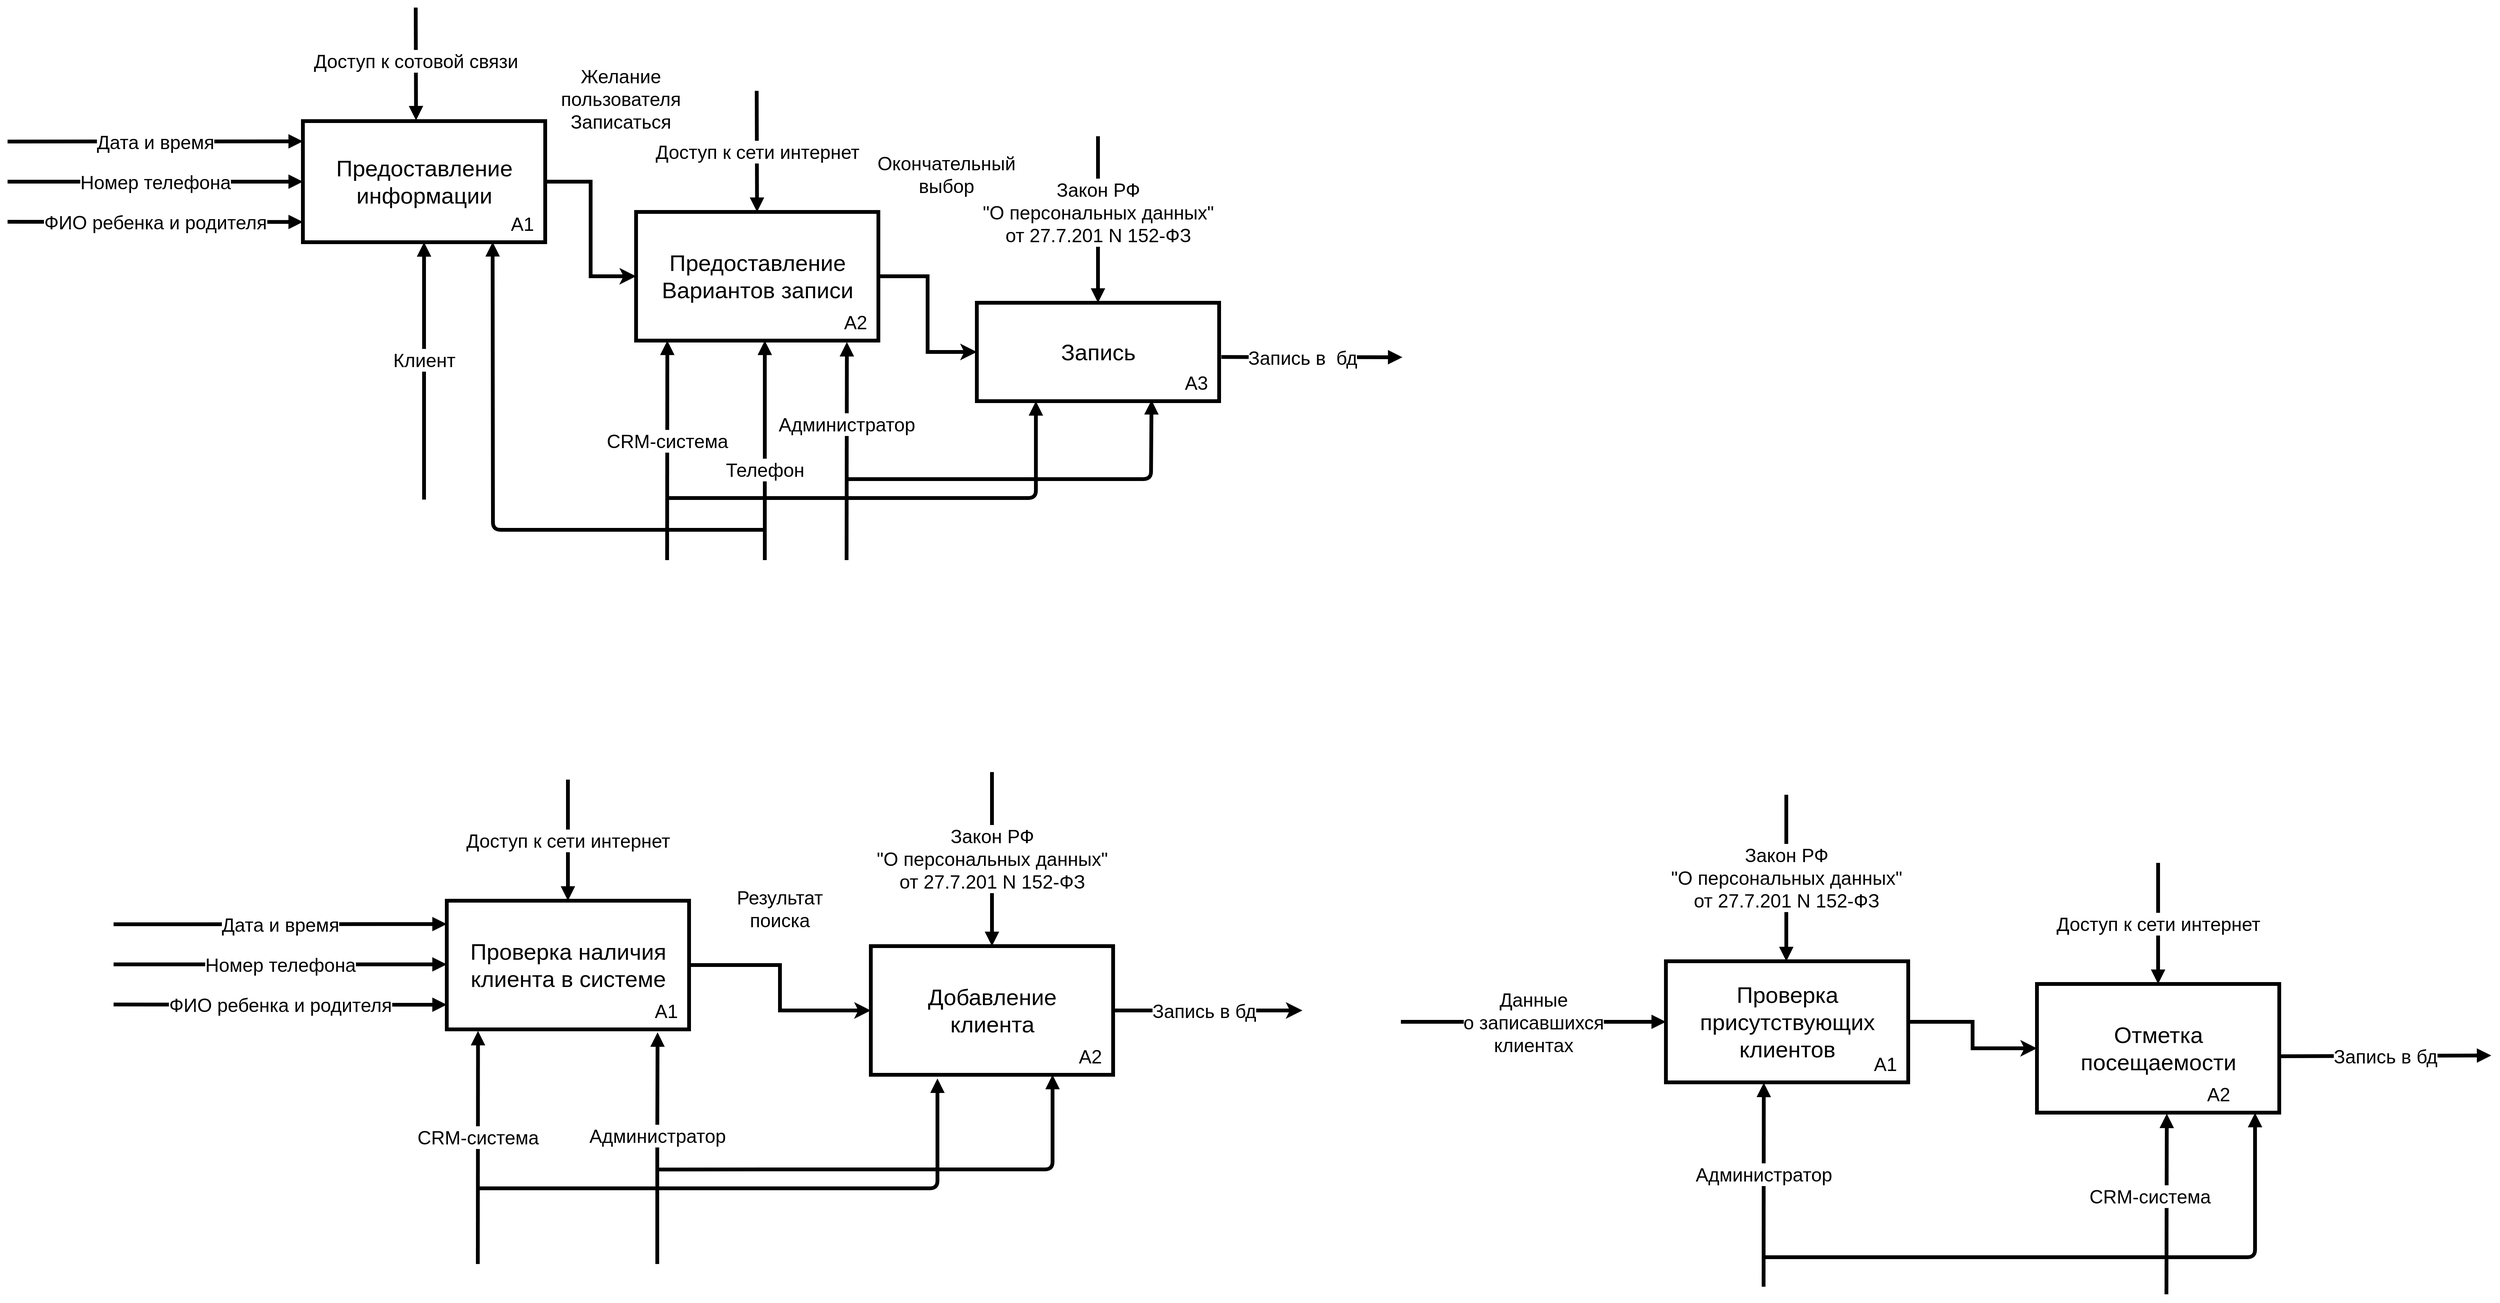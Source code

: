 <mxfile version="13.2.6" type="github">
  <diagram id="f_2e51zo48wWqBmK0A0U" name="Page-1">
    <mxGraphModel dx="1857" dy="1598" grid="1" gridSize="10" guides="1" tooltips="1" connect="1" arrows="1" fold="1" page="1" pageScale="1" pageWidth="850" pageHeight="1100" math="0" shadow="0">
      <root>
        <mxCell id="0" />
        <mxCell id="1" parent="0" />
        <mxCell id="WM0c6Ea6izDojqu4Dti9-1" style="edgeStyle=orthogonalEdgeStyle;rounded=0;orthogonalLoop=1;jettySize=auto;html=1;exitX=0.5;exitY=1;exitDx=0;exitDy=0;targetPerimeterSpacing=0;strokeWidth=5;" parent="1" edge="1">
          <mxGeometry relative="1" as="geometry">
            <mxPoint x="306" y="650" as="sourcePoint" />
            <mxPoint x="306" y="650" as="targetPoint" />
          </mxGeometry>
        </mxCell>
        <mxCell id="WM0c6Ea6izDojqu4Dti9-109" value="&lt;font&gt;&lt;font style=&quot;font-size: 25px&quot;&gt;Дата и время&lt;/font&gt;&lt;br&gt;&lt;/font&gt;" style="endArrow=block;endFill=1;endSize=6;html=1;strokeWidth=5;entryX=0;entryY=0.167;entryDx=0;entryDy=0;entryPerimeter=0;" parent="1" edge="1">
          <mxGeometry width="100" relative="1" as="geometry">
            <mxPoint x="-260.0" y="1361.14" as="sourcePoint" />
            <mxPoint x="180" y="1360.86" as="targetPoint" />
          </mxGeometry>
        </mxCell>
        <mxCell id="WM0c6Ea6izDojqu4Dti9-110" value="&lt;font&gt;&lt;font style=&quot;font-size: 25px&quot;&gt;Номер телефона&lt;/font&gt;&lt;br&gt;&lt;/font&gt;" style="endArrow=block;endFill=1;endSize=6;html=1;strokeWidth=5;entryX=0;entryY=0.5;entryDx=0;entryDy=0;" parent="1" edge="1">
          <mxGeometry width="100" relative="1" as="geometry">
            <mxPoint x="-260.0" y="1414.14" as="sourcePoint" />
            <mxPoint x="180" y="1414.14" as="targetPoint" />
          </mxGeometry>
        </mxCell>
        <mxCell id="WM0c6Ea6izDojqu4Dti9-111" value="&lt;font&gt;&lt;font style=&quot;font-size: 25px&quot;&gt;ФИО ребенка и родителя&lt;/font&gt;&lt;br&gt;&lt;/font&gt;" style="endArrow=block;endFill=1;endSize=6;html=1;strokeWidth=5;entryX=0;entryY=0.833;entryDx=0;entryDy=0;entryPerimeter=0;" parent="1" edge="1">
          <mxGeometry width="100" relative="1" as="geometry">
            <mxPoint x="-260.0" y="1467.14" as="sourcePoint" />
            <mxPoint x="180" y="1467.42" as="targetPoint" />
          </mxGeometry>
        </mxCell>
        <mxCell id="WM0c6Ea6izDojqu4Dti9-114" style="edgeStyle=orthogonalEdgeStyle;rounded=0;orthogonalLoop=1;jettySize=auto;html=1;entryX=0;entryY=0.5;entryDx=0;entryDy=0;strokeWidth=5;" parent="1" source="WM0c6Ea6izDojqu4Dti9-115" target="WM0c6Ea6izDojqu4Dti9-117" edge="1">
          <mxGeometry relative="1" as="geometry" />
        </mxCell>
        <mxCell id="WM0c6Ea6izDojqu4Dti9-115" value="&lt;div&gt;&lt;font style=&quot;font-size: 30px&quot;&gt;Проверка наличия&lt;/font&gt;&lt;/div&gt;&lt;div&gt;&lt;font style=&quot;font-size: 30px&quot;&gt;клиента в системе&lt;br&gt;&lt;/font&gt;&lt;/div&gt;" style="html=1;strokeWidth=5;" parent="1" vertex="1">
          <mxGeometry x="180" y="1330" width="320" height="170" as="geometry" />
        </mxCell>
        <mxCell id="WM0c6Ea6izDojqu4Dti9-116" value="&lt;font style=&quot;font-size: 25px&quot;&gt;A1&lt;/font&gt;" style="text;html=1;strokeColor=none;fillColor=none;align=center;verticalAlign=middle;whiteSpace=wrap;rounded=0;" parent="1" vertex="1">
          <mxGeometry x="450" y="1460" width="40" height="30" as="geometry" />
        </mxCell>
        <mxCell id="Jwbv_t_y2mUHTNM4NVBU-12" style="edgeStyle=orthogonalEdgeStyle;rounded=0;orthogonalLoop=1;jettySize=auto;html=1;strokeWidth=5;" edge="1" parent="1" source="WM0c6Ea6izDojqu4Dti9-117">
          <mxGeometry relative="1" as="geometry">
            <mxPoint x="1310" y="1475" as="targetPoint" />
          </mxGeometry>
        </mxCell>
        <mxCell id="Jwbv_t_y2mUHTNM4NVBU-13" value="&lt;font style=&quot;font-size: 25px&quot;&gt;Запись в бд&lt;br&gt;&lt;/font&gt;" style="edgeLabel;html=1;align=center;verticalAlign=middle;resizable=0;points=[];" vertex="1" connectable="0" parent="Jwbv_t_y2mUHTNM4NVBU-12">
          <mxGeometry x="-0.27" y="5" relative="1" as="geometry">
            <mxPoint x="28.24" y="5" as="offset" />
          </mxGeometry>
        </mxCell>
        <mxCell id="WM0c6Ea6izDojqu4Dti9-117" value="&lt;div&gt;&lt;font style=&quot;font-size: 30px&quot;&gt;Добавление &lt;br&gt;&lt;/font&gt;&lt;/div&gt;&lt;div&gt;&lt;font style=&quot;font-size: 30px&quot;&gt;клиента&lt;br&gt;&lt;/font&gt;&lt;/div&gt;" style="html=1;strokeWidth=5;" parent="1" vertex="1">
          <mxGeometry x="740" y="1390" width="320" height="170" as="geometry" />
        </mxCell>
        <mxCell id="WM0c6Ea6izDojqu4Dti9-118" value="&lt;font style=&quot;font-size: 25px&quot;&gt;A2&lt;/font&gt;" style="text;html=1;strokeColor=none;fillColor=none;align=center;verticalAlign=middle;whiteSpace=wrap;rounded=0;" parent="1" vertex="1">
          <mxGeometry x="1010" y="1520" width="40" height="30" as="geometry" />
        </mxCell>
        <mxCell id="WM0c6Ea6izDojqu4Dti9-119" value="&lt;font style=&quot;font-size: 25px&quot;&gt;CRM-система&lt;br&gt;&lt;/font&gt;" style="endArrow=block;endFill=1;endSize=6;html=1;strokeWidth=5;entryX=0.129;entryY=1.012;entryDx=0;entryDy=0;entryPerimeter=0;" parent="1" target="WM0c6Ea6izDojqu4Dti9-115" edge="1">
          <mxGeometry x="0.092" width="100" relative="1" as="geometry">
            <mxPoint x="221" y="1810" as="sourcePoint" />
            <mxPoint x="339.66" y="1520" as="targetPoint" />
            <mxPoint as="offset" />
          </mxGeometry>
        </mxCell>
        <mxCell id="WM0c6Ea6izDojqu4Dti9-120" value="&lt;span style=&quot;font-size: 25px&quot;&gt;Администратор&lt;br&gt;&lt;/span&gt;" style="endArrow=block;endFill=1;endSize=6;html=1;strokeWidth=5;entryX=0.87;entryY=1.023;entryDx=0;entryDy=0;entryPerimeter=0;" parent="1" target="WM0c6Ea6izDojqu4Dti9-115" edge="1">
          <mxGeometry x="0.111" width="100" relative="1" as="geometry">
            <mxPoint x="458" y="1810" as="sourcePoint" />
            <mxPoint x="540.36" y="1530.0" as="targetPoint" />
            <mxPoint as="offset" />
            <Array as="points">
              <mxPoint x="458" y="1640" />
            </Array>
          </mxGeometry>
        </mxCell>
        <mxCell id="WM0c6Ea6izDojqu4Dti9-121" value="" style="endArrow=block;endFill=1;endSize=6;html=1;strokeWidth=5;entryX=0.275;entryY=1.029;entryDx=0;entryDy=0;entryPerimeter=0;" parent="1" target="WM0c6Ea6izDojqu4Dti9-117" edge="1">
          <mxGeometry x="0.092" width="100" relative="1" as="geometry">
            <mxPoint x="220" y="1710" as="sourcePoint" />
            <mxPoint x="320.28" y="1660" as="targetPoint" />
            <mxPoint as="offset" />
            <Array as="points">
              <mxPoint x="828" y="1710" />
            </Array>
          </mxGeometry>
        </mxCell>
        <mxCell id="WM0c6Ea6izDojqu4Dti9-122" value="" style="endArrow=block;endFill=1;endSize=6;html=1;strokeWidth=5;entryX=0.75;entryY=1;entryDx=0;entryDy=0;" parent="1" target="WM0c6Ea6izDojqu4Dti9-117" edge="1">
          <mxGeometry x="0.092" width="100" relative="1" as="geometry">
            <mxPoint x="460" y="1685.07" as="sourcePoint" />
            <mxPoint x="948.0" y="1520.0" as="targetPoint" />
            <mxPoint as="offset" />
            <Array as="points">
              <mxPoint x="980" y="1685" />
            </Array>
          </mxGeometry>
        </mxCell>
        <mxCell id="WM0c6Ea6izDojqu4Dti9-124" value="&lt;font style=&quot;font-size: 25px&quot;&gt;&lt;div&gt;Закон РФ&lt;/div&gt;&lt;div&gt;&quot;О персональных данных&quot;&lt;/div&gt;&lt;div&gt;от 27.7.201 N 152-ФЗ&lt;/div&gt;&lt;/font&gt;" style="endArrow=block;endFill=1;endSize=6;html=1;strokeWidth=5;entryX=0.5;entryY=0;entryDx=0;entryDy=0;" parent="1" target="WM0c6Ea6izDojqu4Dti9-117" edge="1">
          <mxGeometry width="100" relative="1" as="geometry">
            <mxPoint x="900" y="1160" as="sourcePoint" />
            <mxPoint x="779.73" y="1369.52" as="targetPoint" />
            <mxPoint y="-1" as="offset" />
            <Array as="points" />
          </mxGeometry>
        </mxCell>
        <mxCell id="WM0c6Ea6izDojqu4Dti9-125" value="&lt;font&gt;&lt;font style=&quot;font-size: 25px&quot;&gt;Доступ к сети интернет&lt;br&gt;&lt;/font&gt;&lt;/font&gt;" style="endArrow=block;endFill=1;endSize=6;html=1;strokeWidth=5;entryX=0.5;entryY=0;entryDx=0;entryDy=0;" parent="1" target="WM0c6Ea6izDojqu4Dti9-115" edge="1">
          <mxGeometry width="100" relative="1" as="geometry">
            <mxPoint x="340" y="1170" as="sourcePoint" />
            <mxPoint x="-99.85" y="1279.04" as="targetPoint" />
            <Array as="points" />
          </mxGeometry>
        </mxCell>
        <mxCell id="WM0c6Ea6izDojqu4Dti9-147" style="edgeStyle=orthogonalEdgeStyle;rounded=0;orthogonalLoop=1;jettySize=auto;html=1;strokeWidth=5;" parent="1" source="WM0c6Ea6izDojqu4Dti9-128" target="WM0c6Ea6izDojqu4Dti9-133" edge="1">
          <mxGeometry relative="1" as="geometry" />
        </mxCell>
        <mxCell id="WM0c6Ea6izDojqu4Dti9-128" value="&lt;font style=&quot;font-size: 30px&quot;&gt;Предоставление&lt;br&gt;информации&lt;br&gt;&lt;/font&gt;" style="html=1;strokeWidth=5;" parent="1" vertex="1">
          <mxGeometry x="-10" y="300" width="320" height="160" as="geometry" />
        </mxCell>
        <mxCell id="WM0c6Ea6izDojqu4Dti9-129" value="&lt;font&gt;&lt;font style=&quot;font-size: 25px&quot;&gt;Доступ к сотовой связи&lt;/font&gt;&lt;br&gt;&lt;/font&gt;" style="endArrow=block;endFill=1;endSize=6;html=1;strokeWidth=5;entryX=0.467;entryY=-0.006;entryDx=0;entryDy=0;entryPerimeter=0;" parent="1" target="WM0c6Ea6izDojqu4Dti9-128" edge="1">
          <mxGeometry x="-0.061" width="100" relative="1" as="geometry">
            <mxPoint x="139" y="150" as="sourcePoint" />
            <mxPoint x="140" y="350" as="targetPoint" />
            <mxPoint as="offset" />
          </mxGeometry>
        </mxCell>
        <mxCell id="WM0c6Ea6izDojqu4Dti9-130" value="&lt;font&gt;&lt;font style=&quot;font-size: 25px&quot;&gt;Дата и время&lt;/font&gt;&lt;br&gt;&lt;/font&gt;" style="endArrow=block;endFill=1;endSize=6;html=1;strokeWidth=5;entryX=0;entryY=0.167;entryDx=0;entryDy=0;entryPerimeter=0;" parent="1" target="WM0c6Ea6izDojqu4Dti9-128" edge="1">
          <mxGeometry width="100" relative="1" as="geometry">
            <mxPoint x="-400" y="327" as="sourcePoint" />
            <mxPoint x="-20" y="380" as="targetPoint" />
          </mxGeometry>
        </mxCell>
        <mxCell id="WM0c6Ea6izDojqu4Dti9-131" value="&lt;font&gt;&lt;font style=&quot;font-size: 25px&quot;&gt;Номер телефона&lt;/font&gt;&lt;br&gt;&lt;/font&gt;" style="endArrow=block;endFill=1;endSize=6;html=1;strokeWidth=5;entryX=0;entryY=0.5;entryDx=0;entryDy=0;" parent="1" target="WM0c6Ea6izDojqu4Dti9-128" edge="1">
          <mxGeometry width="100" relative="1" as="geometry">
            <mxPoint x="-400" y="380" as="sourcePoint" />
            <mxPoint x="-20" y="419.29" as="targetPoint" />
          </mxGeometry>
        </mxCell>
        <mxCell id="WM0c6Ea6izDojqu4Dti9-132" value="&lt;font&gt;&lt;font style=&quot;font-size: 25px&quot;&gt;ФИО ребенка и родителя&lt;/font&gt;&lt;br&gt;&lt;/font&gt;" style="endArrow=block;endFill=1;endSize=6;html=1;strokeWidth=5;entryX=0;entryY=0.833;entryDx=0;entryDy=0;entryPerimeter=0;" parent="1" target="WM0c6Ea6izDojqu4Dti9-128" edge="1">
          <mxGeometry width="100" relative="1" as="geometry">
            <mxPoint x="-400" y="433" as="sourcePoint" />
            <mxPoint x="-20" y="460" as="targetPoint" />
          </mxGeometry>
        </mxCell>
        <mxCell id="WM0c6Ea6izDojqu4Dti9-146" style="edgeStyle=orthogonalEdgeStyle;rounded=0;orthogonalLoop=1;jettySize=auto;html=1;entryX=0;entryY=0.5;entryDx=0;entryDy=0;strokeWidth=5;" parent="1" source="WM0c6Ea6izDojqu4Dti9-133" target="WM0c6Ea6izDojqu4Dti9-135" edge="1">
          <mxGeometry relative="1" as="geometry" />
        </mxCell>
        <mxCell id="WM0c6Ea6izDojqu4Dti9-133" value="&lt;font style=&quot;font-size: 30px&quot;&gt;Предоставление&lt;br&gt;Вариантов записи&lt;br&gt;&lt;/font&gt;" style="html=1;strokeWidth=5;" parent="1" vertex="1">
          <mxGeometry x="430" y="420" width="320" height="170" as="geometry" />
        </mxCell>
        <mxCell id="WM0c6Ea6izDojqu4Dti9-135" value="&lt;font style=&quot;font-size: 30px&quot;&gt;Запись&lt;br&gt;&lt;/font&gt;" style="html=1;strokeWidth=5;" parent="1" vertex="1">
          <mxGeometry x="880" y="540" width="320" height="130" as="geometry" />
        </mxCell>
        <mxCell id="WM0c6Ea6izDojqu4Dti9-139" value="&lt;font style=&quot;font-size: 25px&quot;&gt;&lt;div&gt;Закон РФ&lt;/div&gt;&lt;div&gt;&quot;О персональных данных&quot;&lt;/div&gt;&lt;div&gt;от 27.7.201 N 152-ФЗ&lt;/div&gt;&lt;/font&gt;" style="endArrow=block;endFill=1;endSize=6;html=1;strokeWidth=5;entryX=0.5;entryY=0;entryDx=0;entryDy=0;" parent="1" target="WM0c6Ea6izDojqu4Dti9-135" edge="1">
          <mxGeometry x="-0.091" width="100" relative="1" as="geometry">
            <mxPoint x="1040" y="320" as="sourcePoint" />
            <mxPoint x="1070.44" y="539.52" as="targetPoint" />
            <mxPoint as="offset" />
          </mxGeometry>
        </mxCell>
        <mxCell id="WM0c6Ea6izDojqu4Dti9-140" value="&lt;font&gt;&lt;font style=&quot;font-size: 25px&quot;&gt;Запись в&amp;nbsp; бд&lt;br&gt;&lt;/font&gt;&lt;/font&gt;" style="endArrow=block;endFill=1;endSize=6;html=1;strokeWidth=5;exitX=1.009;exitY=0.551;exitDx=0;exitDy=0;exitPerimeter=0;" parent="1" source="WM0c6Ea6izDojqu4Dti9-135" edge="1">
          <mxGeometry x="-0.104" width="100" relative="1" as="geometry">
            <mxPoint x="1220" y="610" as="sourcePoint" />
            <mxPoint x="1442" y="612" as="targetPoint" />
            <mxPoint as="offset" />
          </mxGeometry>
        </mxCell>
        <mxCell id="WM0c6Ea6izDojqu4Dti9-141" value="&lt;font style=&quot;font-size: 25px&quot;&gt;Клиент&lt;/font&gt;" style="endArrow=block;endFill=1;endSize=6;html=1;strokeWidth=5;entryX=0.5;entryY=1;entryDx=0;entryDy=0;" parent="1" target="WM0c6Ea6izDojqu4Dti9-128" edge="1">
          <mxGeometry x="0.092" width="100" relative="1" as="geometry">
            <mxPoint x="150" y="800" as="sourcePoint" />
            <mxPoint x="150" y="490" as="targetPoint" />
            <mxPoint as="offset" />
          </mxGeometry>
        </mxCell>
        <mxCell id="WM0c6Ea6izDojqu4Dti9-142" value="&lt;font style=&quot;font-size: 25px&quot;&gt;A1&lt;/font&gt;" style="text;html=1;strokeColor=none;fillColor=none;align=center;verticalAlign=middle;whiteSpace=wrap;rounded=0;" parent="1" vertex="1">
          <mxGeometry x="260" y="420" width="40" height="30" as="geometry" />
        </mxCell>
        <mxCell id="WM0c6Ea6izDojqu4Dti9-143" value="&lt;font style=&quot;font-size: 25px&quot;&gt;A2&lt;/font&gt;" style="text;html=1;strokeColor=none;fillColor=none;align=center;verticalAlign=middle;whiteSpace=wrap;rounded=0;" parent="1" vertex="1">
          <mxGeometry x="700" y="550" width="40" height="30" as="geometry" />
        </mxCell>
        <mxCell id="WM0c6Ea6izDojqu4Dti9-144" value="&lt;font style=&quot;font-size: 25px&quot;&gt;A3&lt;/font&gt;" style="text;html=1;strokeColor=none;fillColor=none;align=center;verticalAlign=middle;whiteSpace=wrap;rounded=0;" parent="1" vertex="1">
          <mxGeometry x="1150" y="630" width="40" height="30" as="geometry" />
        </mxCell>
        <mxCell id="WM0c6Ea6izDojqu4Dti9-145" value="&lt;font&gt;&lt;font style=&quot;font-size: 25px&quot;&gt;Доступ к сети интернет&lt;br&gt;&lt;/font&gt;&lt;/font&gt;" style="endArrow=block;endFill=1;endSize=6;html=1;strokeWidth=5;" parent="1" target="WM0c6Ea6izDojqu4Dti9-133" edge="1">
          <mxGeometry width="100" relative="1" as="geometry">
            <mxPoint x="589.29" y="260" as="sourcePoint" />
            <mxPoint x="589.29" y="420" as="targetPoint" />
            <Array as="points" />
          </mxGeometry>
        </mxCell>
        <mxCell id="WM0c6Ea6izDojqu4Dti9-148" value="&lt;font style=&quot;font-size: 25px&quot;&gt;CRM-система&lt;br&gt;&lt;/font&gt;" style="endArrow=block;endFill=1;endSize=6;html=1;strokeWidth=5;entryX=0.129;entryY=1.012;entryDx=0;entryDy=0;entryPerimeter=0;" parent="1" edge="1">
          <mxGeometry x="0.092" width="100" relative="1" as="geometry">
            <mxPoint x="471" y="880" as="sourcePoint" />
            <mxPoint x="471.28" y="590" as="targetPoint" />
            <mxPoint as="offset" />
          </mxGeometry>
        </mxCell>
        <mxCell id="WM0c6Ea6izDojqu4Dti9-149" value="&lt;span style=&quot;font-size: 25px&quot;&gt;Администратор&lt;/span&gt;" style="endArrow=block;endFill=1;endSize=6;html=1;strokeWidth=5;entryX=0.87;entryY=1.023;entryDx=0;entryDy=0;entryPerimeter=0;" parent="1" edge="1">
          <mxGeometry x="0.249" width="100" relative="1" as="geometry">
            <mxPoint x="708" y="880" as="sourcePoint" />
            <mxPoint x="708.4" y="591.87" as="targetPoint" />
            <mxPoint as="offset" />
            <Array as="points" />
          </mxGeometry>
        </mxCell>
        <mxCell id="WM0c6Ea6izDojqu4Dti9-150" value="" style="endArrow=block;endFill=1;endSize=6;html=1;strokeWidth=5;" parent="1" edge="1">
          <mxGeometry x="0.092" width="100" relative="1" as="geometry">
            <mxPoint x="470" y="797.96" as="sourcePoint" />
            <mxPoint x="958" y="670" as="targetPoint" />
            <mxPoint as="offset" />
            <Array as="points">
              <mxPoint x="958" y="797.96" />
            </Array>
          </mxGeometry>
        </mxCell>
        <mxCell id="WM0c6Ea6izDojqu4Dti9-151" value="" style="endArrow=block;endFill=1;endSize=6;html=1;strokeWidth=5;entryX=0.721;entryY=0.989;entryDx=0;entryDy=0;entryPerimeter=0;" parent="1" target="WM0c6Ea6izDojqu4Dti9-135" edge="1">
          <mxGeometry x="0.092" width="100" relative="1" as="geometry">
            <mxPoint x="710" y="773.03" as="sourcePoint" />
            <mxPoint x="1110" y="647.96" as="targetPoint" />
            <mxPoint as="offset" />
            <Array as="points">
              <mxPoint x="1110" y="772.96" />
            </Array>
          </mxGeometry>
        </mxCell>
        <mxCell id="WM0c6Ea6izDojqu4Dti9-152" value="&lt;font style=&quot;font-size: 25px&quot;&gt;Телефон&lt;/font&gt;" style="endArrow=block;endFill=1;endSize=6;html=1;strokeWidth=5;entryX=0.128;entryY=1.022;entryDx=0;entryDy=0;entryPerimeter=0;" parent="1" edge="1">
          <mxGeometry x="-0.172" width="100" relative="1" as="geometry">
            <mxPoint x="600" y="880" as="sourcePoint" />
            <mxPoint x="600" y="590.0" as="targetPoint" />
            <mxPoint as="offset" />
          </mxGeometry>
        </mxCell>
        <mxCell id="WM0c6Ea6izDojqu4Dti9-155" style="edgeStyle=orthogonalEdgeStyle;rounded=0;orthogonalLoop=1;jettySize=auto;html=1;entryX=0;entryY=0.5;entryDx=0;entryDy=0;strokeWidth=5;" parent="1" source="WM0c6Ea6izDojqu4Dti9-156" target="WM0c6Ea6izDojqu4Dti9-163" edge="1">
          <mxGeometry relative="1" as="geometry" />
        </mxCell>
        <mxCell id="WM0c6Ea6izDojqu4Dti9-156" value="&lt;div&gt;&lt;font style=&quot;font-size: 30px&quot;&gt;Проверка &lt;br&gt;&lt;/font&gt;&lt;/div&gt;&lt;div&gt;&lt;font style=&quot;font-size: 30px&quot;&gt;присутствующих&lt;/font&gt;&lt;/div&gt;&lt;div&gt;&lt;font style=&quot;font-size: 30px&quot;&gt;клиентов&lt;br&gt;&lt;/font&gt;&lt;/div&gt;" style="html=1;strokeWidth=5;" parent="1" vertex="1">
          <mxGeometry x="1790" y="1410" width="320" height="160" as="geometry" />
        </mxCell>
        <mxCell id="WM0c6Ea6izDojqu4Dti9-158" value="&lt;div&gt;&lt;font&gt;&lt;font style=&quot;font-size: 25px&quot;&gt;Данные &lt;br&gt;&lt;/font&gt;&lt;/font&gt;&lt;/div&gt;&lt;div&gt;&lt;font&gt;&lt;font style=&quot;font-size: 25px&quot;&gt;о записавшихся&lt;/font&gt;&lt;/font&gt;&lt;/div&gt;&lt;div&gt;&lt;font&gt;&lt;font style=&quot;font-size: 25px&quot;&gt;клиентах&lt;br&gt;&lt;/font&gt;&lt;/font&gt;&lt;/div&gt;" style="endArrow=block;endFill=1;endSize=6;html=1;strokeWidth=5;entryX=0;entryY=0.5;entryDx=0;entryDy=0;" parent="1" target="WM0c6Ea6izDojqu4Dti9-156" edge="1">
          <mxGeometry width="100" relative="1" as="geometry">
            <mxPoint x="1440" y="1490" as="sourcePoint" />
            <mxPoint x="1780" y="1509.29" as="targetPoint" />
          </mxGeometry>
        </mxCell>
        <mxCell id="WM0c6Ea6izDojqu4Dti9-160" value="&lt;font style=&quot;font-size: 25px&quot;&gt;A1&lt;/font&gt;" style="text;html=1;strokeColor=none;fillColor=none;align=center;verticalAlign=middle;whiteSpace=wrap;rounded=0;" parent="1" vertex="1">
          <mxGeometry x="2060" y="1530" width="40" height="30" as="geometry" />
        </mxCell>
        <mxCell id="WM0c6Ea6izDojqu4Dti9-163" value="&lt;div&gt;&lt;font style=&quot;font-size: 30px&quot;&gt;Отметка &lt;br&gt;&lt;/font&gt;&lt;/div&gt;&lt;div&gt;&lt;font style=&quot;font-size: 30px&quot;&gt;посещаемости&lt;br&gt;&lt;/font&gt;&lt;/div&gt;" style="html=1;strokeWidth=5;" parent="1" vertex="1">
          <mxGeometry x="2280" y="1440" width="320" height="170" as="geometry" />
        </mxCell>
        <mxCell id="WM0c6Ea6izDojqu4Dti9-164" value="&lt;font style=&quot;font-size: 25px&quot;&gt;A2&lt;/font&gt;" style="text;html=1;strokeColor=none;fillColor=none;align=center;verticalAlign=middle;whiteSpace=wrap;rounded=0;" parent="1" vertex="1">
          <mxGeometry x="2500" y="1570" width="40" height="30" as="geometry" />
        </mxCell>
        <mxCell id="WM0c6Ea6izDojqu4Dti9-167" value="&lt;font style=&quot;font-size: 25px&quot;&gt;CRM-система&lt;br&gt;&lt;/font&gt;" style="endArrow=block;endFill=1;endSize=6;html=1;strokeWidth=5;entryX=0.539;entryY=1.008;entryDx=0;entryDy=0;entryPerimeter=0;" parent="1" edge="1">
          <mxGeometry x="0.089" y="22" width="100" relative="1" as="geometry">
            <mxPoint x="2451" y="1850" as="sourcePoint" />
            <mxPoint x="2451.48" y="1611.36" as="targetPoint" />
            <mxPoint as="offset" />
          </mxGeometry>
        </mxCell>
        <mxCell id="WM0c6Ea6izDojqu4Dti9-168" value="&lt;span style=&quot;font-size: 25px&quot;&gt;Администратор&lt;br&gt;&lt;/span&gt;" style="endArrow=block;endFill=1;endSize=6;html=1;strokeWidth=5;entryX=0.404;entryY=1.003;entryDx=0;entryDy=0;entryPerimeter=0;" parent="1" target="WM0c6Ea6izDojqu4Dti9-156" edge="1">
          <mxGeometry x="0.111" width="100" relative="1" as="geometry">
            <mxPoint x="1919" y="1840" as="sourcePoint" />
            <mxPoint x="1910" y="1571" as="targetPoint" />
            <mxPoint as="offset" />
            <Array as="points" />
          </mxGeometry>
        </mxCell>
        <mxCell id="WM0c6Ea6izDojqu4Dti9-171" value="&lt;font&gt;&lt;font style=&quot;font-size: 25px&quot;&gt;Запись в бд&lt;br&gt;&lt;/font&gt;&lt;/font&gt;" style="endArrow=block;endFill=1;endSize=6;html=1;strokeWidth=5;exitX=1;exitY=0.5;exitDx=0;exitDy=0;" parent="1" edge="1">
          <mxGeometry width="100" relative="1" as="geometry">
            <mxPoint x="2600" y="1535.5" as="sourcePoint" />
            <mxPoint x="2880" y="1534.5" as="targetPoint" />
          </mxGeometry>
        </mxCell>
        <mxCell id="WM0c6Ea6izDojqu4Dti9-172" value="&lt;font style=&quot;font-size: 25px&quot;&gt;&lt;div&gt;Закон РФ&lt;/div&gt;&lt;div&gt;&quot;О персональных данных&quot;&lt;/div&gt;&lt;div&gt;от 27.7.201 N 152-ФЗ&lt;/div&gt;&lt;/font&gt;" style="endArrow=block;endFill=1;endSize=6;html=1;strokeWidth=5;entryX=0.5;entryY=0;entryDx=0;entryDy=0;" parent="1" edge="1">
          <mxGeometry width="100" relative="1" as="geometry">
            <mxPoint x="1949" y="1190" as="sourcePoint" />
            <mxPoint x="1949" y="1410" as="targetPoint" />
            <mxPoint y="-1" as="offset" />
            <Array as="points" />
          </mxGeometry>
        </mxCell>
        <mxCell id="WM0c6Ea6izDojqu4Dti9-173" value="&lt;font&gt;&lt;font style=&quot;font-size: 25px&quot;&gt;Доступ к сети интернет&lt;br&gt;&lt;/font&gt;&lt;/font&gt;" style="endArrow=block;endFill=1;endSize=6;html=1;strokeWidth=5;entryX=0.5;entryY=0;entryDx=0;entryDy=0;" parent="1" target="WM0c6Ea6izDojqu4Dti9-163" edge="1">
          <mxGeometry width="100" relative="1" as="geometry">
            <mxPoint x="2440" y="1280" as="sourcePoint" />
            <mxPoint x="1950.15" y="1389.04" as="targetPoint" />
            <Array as="points" />
          </mxGeometry>
        </mxCell>
        <mxCell id="WM0c6Ea6izDojqu4Dti9-179" value="" style="endArrow=block;endFill=1;endSize=6;html=1;strokeWidth=5;entryX=0.9;entryY=1.002;entryDx=0;entryDy=0;entryPerimeter=0;" parent="1" target="WM0c6Ea6izDojqu4Dti9-163" edge="1">
          <mxGeometry width="100" relative="1" as="geometry">
            <mxPoint x="1920" y="1801" as="sourcePoint" />
            <mxPoint x="2240" y="1800.0" as="targetPoint" />
            <Array as="points">
              <mxPoint x="2568" y="1801" />
            </Array>
          </mxGeometry>
        </mxCell>
        <mxCell id="Jwbv_t_y2mUHTNM4NVBU-1" value="" style="endArrow=block;endFill=1;endSize=6;html=1;strokeWidth=5;entryX=0.783;entryY=0.999;entryDx=0;entryDy=0;entryPerimeter=0;" edge="1" parent="1" target="WM0c6Ea6izDojqu4Dti9-128">
          <mxGeometry x="-0.172" width="100" relative="1" as="geometry">
            <mxPoint x="600" y="840" as="sourcePoint" />
            <mxPoint x="290" y="700" as="targetPoint" />
            <mxPoint as="offset" />
            <Array as="points">
              <mxPoint x="241" y="840" />
            </Array>
          </mxGeometry>
        </mxCell>
        <mxCell id="Jwbv_t_y2mUHTNM4NVBU-2" value="&lt;div&gt;&lt;font style=&quot;font-size: 25px&quot;&gt;Желание пользователя&lt;/font&gt;&lt;/div&gt;&lt;div&gt;&lt;font style=&quot;font-size: 25px&quot;&gt;Записаться&lt;br&gt;&lt;/font&gt;&lt;/div&gt;" style="text;html=1;strokeColor=none;fillColor=none;align=center;verticalAlign=middle;whiteSpace=wrap;rounded=0;" vertex="1" parent="1">
          <mxGeometry x="390" y="260" width="40" height="20" as="geometry" />
        </mxCell>
        <mxCell id="Jwbv_t_y2mUHTNM4NVBU-5" value="&lt;div&gt;&lt;font style=&quot;font-size: 25px&quot;&gt;Окончательный &lt;br&gt;&lt;/font&gt;&lt;/div&gt;&lt;div&gt;&lt;font style=&quot;font-size: 25px&quot;&gt;выбор&lt;br&gt;&lt;/font&gt;&lt;/div&gt;" style="text;html=1;strokeColor=none;fillColor=none;align=center;verticalAlign=middle;whiteSpace=wrap;rounded=0;" vertex="1" parent="1">
          <mxGeometry x="820" y="360" width="40" height="20" as="geometry" />
        </mxCell>
        <mxCell id="Jwbv_t_y2mUHTNM4NVBU-14" value="&lt;div&gt;&lt;font style=&quot;font-size: 25px&quot;&gt;Результат поиска&lt;br&gt;&lt;/font&gt;&lt;/div&gt;" style="text;html=1;strokeColor=none;fillColor=none;align=center;verticalAlign=middle;whiteSpace=wrap;rounded=0;" vertex="1" parent="1">
          <mxGeometry x="600" y="1330" width="40" height="20" as="geometry" />
        </mxCell>
      </root>
    </mxGraphModel>
  </diagram>
</mxfile>
